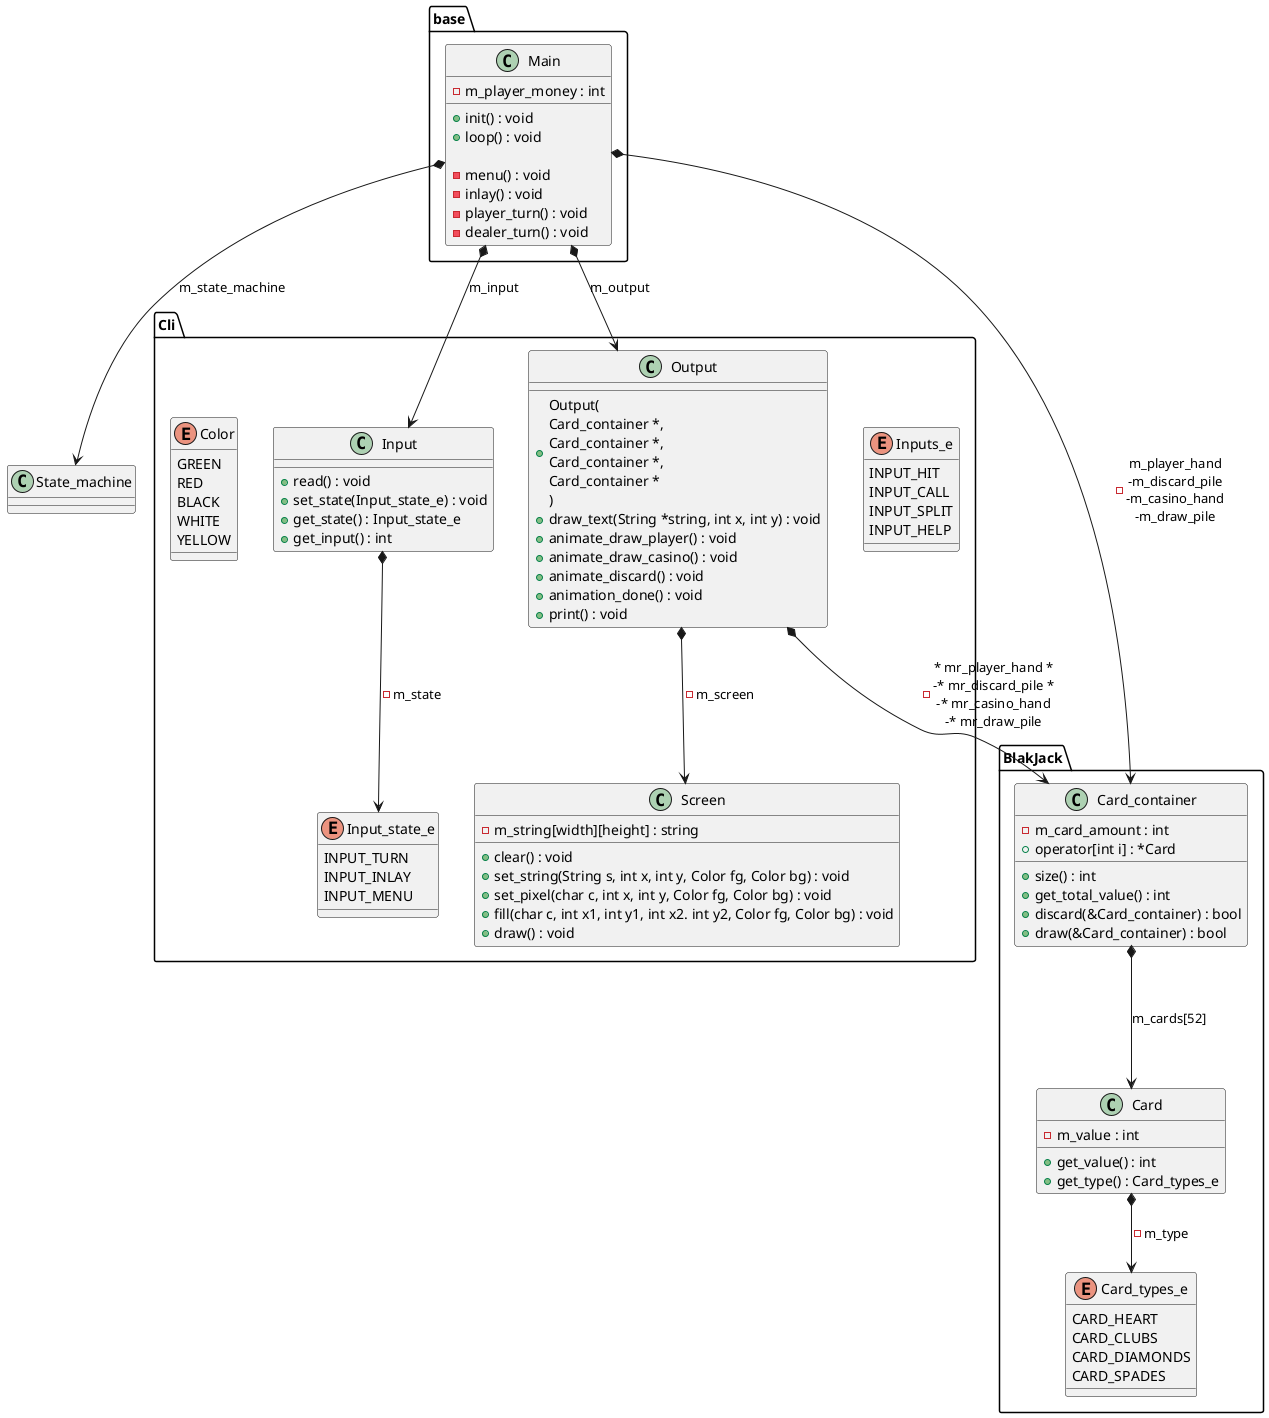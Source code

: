@startuml class_diagram

package base {
    class Main {
        -m_player_money : int
		+init() : void
		+loop() : void

		-menu() : void
		-inlay() : void
		-player_turn() : void
		-dealer_turn() : void
    }
}

Main *--> State_machine : m_state_machine

package Cli {
    enum Input_state_e {
        INPUT_TURN
        INPUT_INLAY
        INPUT_MENU
    }

    enum Inputs_e {
        INPUT_HIT
        INPUT_CALL
        INPUT_SPLIT
        INPUT_HELP
    }

    class Input {
        +read() : void
        +set_state(Input_state_e) : void
        +get_state() : Input_state_e
        +get_input() : int
    }


    class Output {
        +Output(\nCard_container *,\nCard_container *,\nCard_container *,\nCard_container *\n)
		+draw_text(String *string, int x, int y) : void
		+animate_draw_player() : void
		+animate_draw_casino() : void
		+animate_discard() : void
		+animation_done() : void
        +print() : void
    }

	enum Color {
		GREEN
		RED
		BLACK
		WHITE
		YELLOW
	}

	class Screen {
		-m_string[width][height] : string
		+clear() : void
		+set_string(String s, int x, int y, Color fg, Color bg) : void
		+set_pixel(char c, int x, int y, Color fg, Color bg) : void
		+fill(char c, int x1, int y1, int x2. int y2, Color fg, Color bg) : void
		+draw() : void
	}
}

Output *--> Screen : -m_screen
Input *--> Input_state_e : -m_state

package BlakJack {
    enum Card_types_e {
        CARD_HEART
        CARD_CLUBS
        CARD_DIAMONDS
        CARD_SPADES
    }

    class Card_container {
        -m_card_amount : int
        +operator[int i] : *Card
		+size() : int
        +get_total_value() : int
        +discard(&Card_container) : bool
        +draw(&Card_container) : bool
    }

    class Card {
        -m_value : int
        +get_value() : int
        +get_type() : Card_types_e
	}

    Card *--> Card_types_e : -m_type
    Card_container *---> Card : m_cards[52]

}



Main *--> Card_container : -m_player_hand\n-m_discard_pile\n-m_casino_hand\n-m_draw_pile
Main *--> Input : m_input
Main *--> Output : m_output

Output *--> Card_container : -* mr_player_hand *\n-* mr_discard_pile *\n-* mr_casino_hand\n-* mr_draw_pile


@enduml